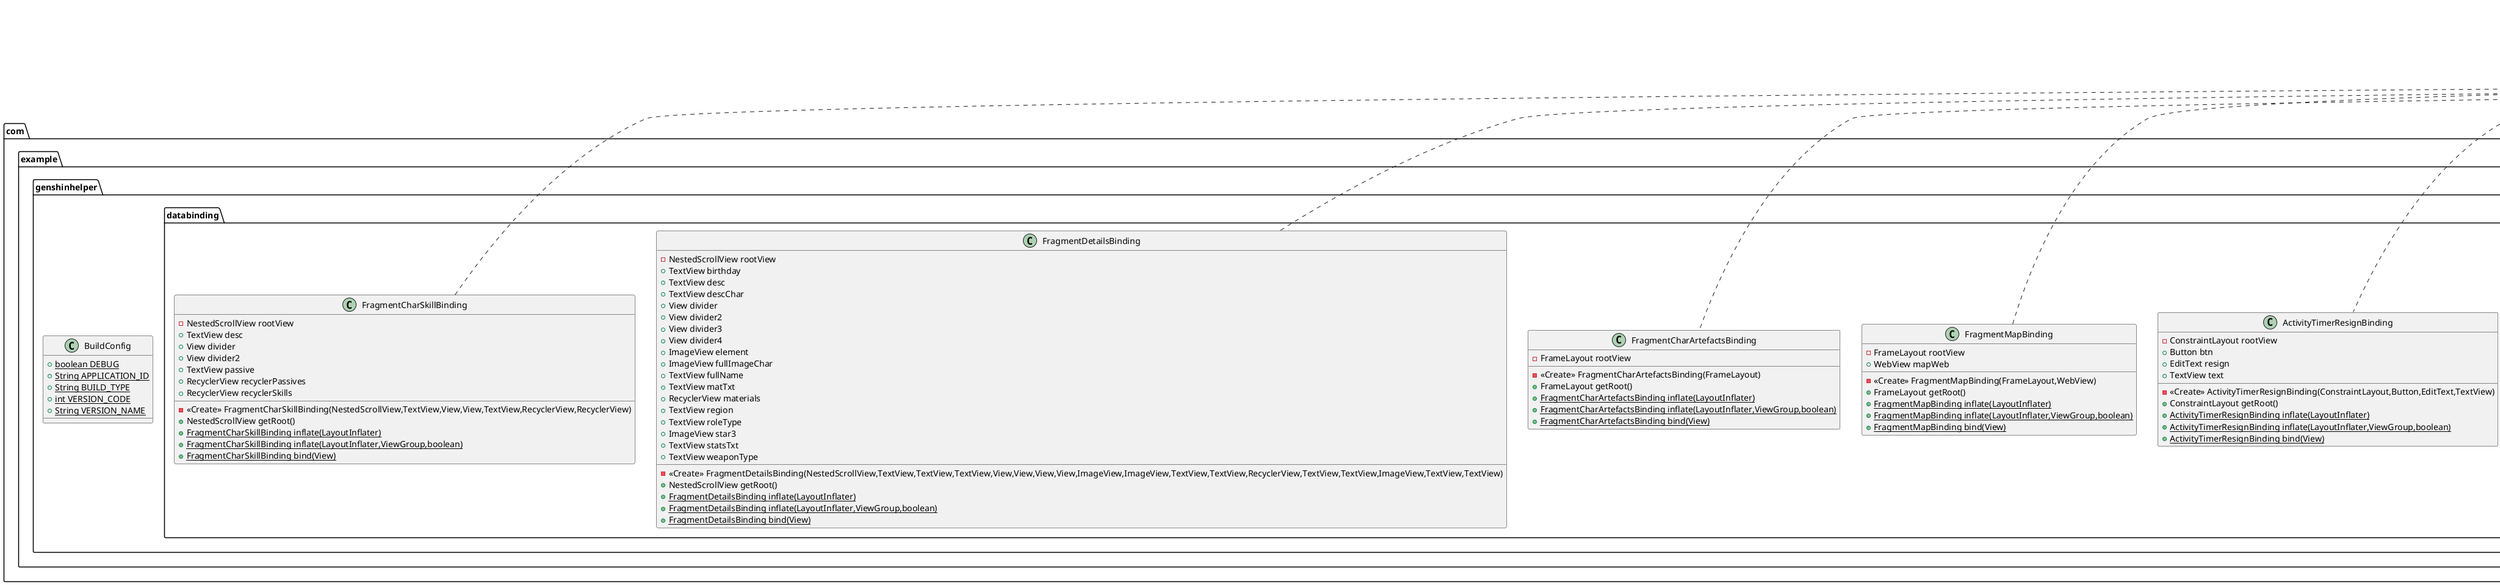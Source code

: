 @startuml
class com.example.genshinhelper.databinding.DialogInputBinding {
- ConstraintLayout rootView
+ Button inputButton
+ EditText inputCode
+ TextView title
- <<Create>> DialogInputBinding(ConstraintLayout,Button,EditText,TextView)
+ ConstraintLayout getRoot()
+ {static} DialogInputBinding inflate(LayoutInflater)
+ {static} DialogInputBinding inflate(LayoutInflater,ViewGroup,boolean)
+ {static} DialogInputBinding bind(View)
}
class com.example.genshinhelper.databinding.ActivityWeaponBinding {
- ConstraintLayout rootView
- <<Create>> ActivityWeaponBinding(ConstraintLayout)
+ ConstraintLayout getRoot()
+ {static} ActivityWeaponBinding inflate(LayoutInflater)
+ {static} ActivityWeaponBinding inflate(LayoutInflater,ViewGroup,boolean)
+ {static} ActivityWeaponBinding bind(View)
}
class com.example.genshinhelper.databinding.ActivityCalculatorBinding {
- NestedScrollView rootView
+ ImageView charImage
+ Spinner charSpinner
+ ImageView elementalBurstImg
+ Spinner elementalBurstSpinner
+ ImageView elementalSkillImg
+ Spinner elementalSkillSpinner
+ TextView levelLabel
+ RecyclerView materialsRecycler
+ ImageView normalAttackImg
+ Spinner normalAttackSpinner
+ RecyclerView recyclerBurst
+ RecyclerView recyclerNormalAtk
+ RecyclerView recyclerSkillAtk
+ Slider slider
- <<Create>> ActivityCalculatorBinding(NestedScrollView,ImageView,Spinner,ImageView,Spinner,ImageView,Spinner,TextView,RecyclerView,ImageView,Spinner,RecyclerView,RecyclerView,RecyclerView,Slider)
+ NestedScrollView getRoot()
+ {static} ActivityCalculatorBinding inflate(LayoutInflater)
+ {static} ActivityCalculatorBinding inflate(LayoutInflater,ViewGroup,boolean)
+ {static} ActivityCalculatorBinding bind(View)
}
class com.example.genshinhelper.databinding.ActivityChangeProfileDataBinding {
- ConstraintLayout rootView
+ Button edit
+ EditText emailChange
+ CircleImageView image
+ EditText loginChange
+ EditText passwordTXTChange
+ Button uploadPhoto
- <<Create>> ActivityChangeProfileDataBinding(ConstraintLayout,Button,EditText,CircleImageView,EditText,EditText,Button)
+ ConstraintLayout getRoot()
+ {static} ActivityChangeProfileDataBinding inflate(LayoutInflater)
+ {static} ActivityChangeProfileDataBinding inflate(LayoutInflater,ViewGroup,boolean)
+ {static} ActivityChangeProfileDataBinding bind(View)
}
class com.example.genshinhelper.databinding.SkillsCardBinding {
- CardView rootView
+ TextView descriptionSkill
+ ImageView imageSkill
+ TextView nameSkill
+ TextView typeSkill
- <<Create>> SkillsCardBinding(CardView,TextView,ImageView,TextView,TextView)
+ CardView getRoot()
+ {static} SkillsCardBinding inflate(LayoutInflater)
+ {static} SkillsCardBinding inflate(LayoutInflater,ViewGroup,boolean)
+ {static} SkillsCardBinding bind(View)
}
class com.example.genshinhelper.databinding.FragmentGameItemsBinding {
- FrameLayout rootView
+ TextView logo
+ SearchView search
+ RecyclerView weaponsRecycler
- <<Create>> FragmentGameItemsBinding(FrameLayout,TextView,SearchView,RecyclerView)
+ FrameLayout getRoot()
+ {static} FragmentGameItemsBinding inflate(LayoutInflater)
+ {static} FragmentGameItemsBinding inflate(LayoutInflater,ViewGroup,boolean)
+ {static} FragmentGameItemsBinding bind(View)
}
class com.example.genshinhelper.databinding.ActivityLoginPageBinding {
- ConstraintLayout rootView
+ ImageView image
+ Button logInButton
+ EditText login
+ EditText password
+ Button regButton
+ TextView text
- <<Create>> ActivityLoginPageBinding(ConstraintLayout,ImageView,Button,EditText,EditText,Button,TextView)
+ ConstraintLayout getRoot()
+ {static} ActivityLoginPageBinding inflate(LayoutInflater)
+ {static} ActivityLoginPageBinding inflate(LayoutInflater,ViewGroup,boolean)
+ {static} ActivityLoginPageBinding bind(View)
}
class com.example.genshinhelper.databinding.WeaponCharCardBinding {
- CardView rootView
+ TextView atkWeapon
+ ImageView imageWeapon
+ TextView nameWeapon
+ ImageView star
+ TextView substatWeapon
- <<Create>> WeaponCharCardBinding(CardView,TextView,ImageView,TextView,ImageView,TextView)
+ CardView getRoot()
+ {static} WeaponCharCardBinding inflate(LayoutInflater)
+ {static} WeaponCharCardBinding inflate(LayoutInflater,ViewGroup,boolean)
+ {static} WeaponCharCardBinding bind(View)
}
class com.example.genshinhelper.databinding.FragmentCharsBinding {
- NestedScrollView rootView
+ CheckBox anemo
+ CheckBox cryo
+ CheckBox dendro
+ CheckBox electro
+ CheckBox geo
+ CheckBox hydro
+ TextView logo
+ CheckBox pyro
+ RecyclerView recyclerView
+ SearchView search
+ ConstraintLayout sort
+ CheckBox star4
+ CheckBox star5
+ TextView title
+ TextView title2
- <<Create>> FragmentCharsBinding(NestedScrollView,CheckBox,CheckBox,CheckBox,CheckBox,CheckBox,CheckBox,TextView,CheckBox,RecyclerView,SearchView,ConstraintLayout,CheckBox,CheckBox,TextView,TextView)
+ NestedScrollView getRoot()
+ {static} FragmentCharsBinding inflate(LayoutInflater)
+ {static} FragmentCharsBinding inflate(LayoutInflater,ViewGroup,boolean)
+ {static} FragmentCharsBinding bind(View)
}
class com.example.genshinhelper.databinding.ActivityMainBinding {
- ConstraintLayout rootView
+ BottomNavigationView bottomMenu
+ FrameLayout fragment
- <<Create>> ActivityMainBinding(ConstraintLayout,BottomNavigationView,FrameLayout)
+ ConstraintLayout getRoot()
+ {static} ActivityMainBinding inflate(LayoutInflater)
+ {static} ActivityMainBinding inflate(LayoutInflater,ViewGroup,boolean)
+ {static} ActivityMainBinding bind(View)
}
class com.example.genshinhelper.databinding.FragmentBlankBinding {
- ConstraintLayout rootView
- <<Create>> FragmentBlankBinding(ConstraintLayout)
+ ConstraintLayout getRoot()
+ {static} FragmentBlankBinding inflate(LayoutInflater)
+ {static} FragmentBlankBinding inflate(LayoutInflater,ViewGroup,boolean)
+ {static} FragmentBlankBinding bind(View)
}
class com.example.genshinhelper.databinding.ActivityDetailsWeaponBinding {
- NestedScrollView rootView
+ TextView desc
+ TextView descChar
+ View divider
+ View divider2
+ View divider3
+ ImageView fullImageWeapon
+ TextView fullNameWeapon
+ TextView matTxt
+ RecyclerView materials
+ ImageView stars
+ TextView weaponType
- <<Create>> ActivityDetailsWeaponBinding(NestedScrollView,TextView,TextView,View,View,View,ImageView,TextView,TextView,RecyclerView,ImageView,TextView)
+ NestedScrollView getRoot()
+ {static} ActivityDetailsWeaponBinding inflate(LayoutInflater)
+ {static} ActivityDetailsWeaponBinding inflate(LayoutInflater,ViewGroup,boolean)
+ {static} ActivityDetailsWeaponBinding bind(View)
}
class com.example.genshinhelper.databinding.ActivityLoadingScreenBinding {
- ConstraintLayout rootView
+ ImageView logo
- <<Create>> ActivityLoadingScreenBinding(ConstraintLayout,ImageView)
+ ConstraintLayout getRoot()
+ {static} ActivityLoadingScreenBinding inflate(LayoutInflater)
+ {static} ActivityLoadingScreenBinding inflate(LayoutInflater,ViewGroup,boolean)
+ {static} ActivityLoadingScreenBinding bind(View)
}
class com.example.genshinhelper.databinding.FragmentProfileBinding {
- NestedScrollView rootView
+ Button changeProfile
+ TextView email
+ RecyclerView favouriteChars
+ TextView login
+ Button logout
+ CircleImageView profileImage
+ ConstraintLayout profileInfo
- <<Create>> FragmentProfileBinding(NestedScrollView,Button,TextView,RecyclerView,TextView,Button,CircleImageView,ConstraintLayout)
+ NestedScrollView getRoot()
+ {static} FragmentProfileBinding inflate(LayoutInflater)
+ {static} FragmentProfileBinding inflate(LayoutInflater,ViewGroup,boolean)
+ {static} FragmentProfileBinding bind(View)
}
class com.example.genshinhelper.databinding.FragmentCharWeaponsBinding {
- NestedScrollView rootView
+ RecyclerView recyclerWeaponChar
- <<Create>> FragmentCharWeaponsBinding(NestedScrollView,RecyclerView)
+ NestedScrollView getRoot()
+ {static} FragmentCharWeaponsBinding inflate(LayoutInflater)
+ {static} FragmentCharWeaponsBinding inflate(LayoutInflater,ViewGroup,boolean)
+ {static} FragmentCharWeaponsBinding bind(View)
}
class com.example.genshinhelper.databinding.CharsCardBinding {
- CardView rootView
+ ImageView imageChar
+ ImageView imageElement
+ TextView nameCharsText
- <<Create>> CharsCardBinding(CardView,ImageView,ImageView,TextView)
+ CardView getRoot()
+ {static} CharsCardBinding inflate(LayoutInflater)
+ {static} CharsCardBinding inflate(LayoutInflater,ViewGroup,boolean)
+ {static} CharsCardBinding bind(View)
}
class com.example.genshinhelper.databinding.ActivityDetailsBinding {
- NestedScrollView rootView
+ TabLayout tabLayout
+ ViewPager2 viewPager2
- <<Create>> ActivityDetailsBinding(NestedScrollView,TabLayout,ViewPager2)
+ NestedScrollView getRoot()
+ {static} ActivityDetailsBinding inflate(LayoutInflater)
+ {static} ActivityDetailsBinding inflate(LayoutInflater,ViewGroup,boolean)
+ {static} ActivityDetailsBinding bind(View)
}
class com.example.genshinhelper.databinding.MaterialsCharCardBinding {
- CardView rootView
+ ImageView image
+ TextView name
+ TextView quantity
- <<Create>> MaterialsCharCardBinding(CardView,ImageView,TextView,TextView)
+ CardView getRoot()
+ {static} MaterialsCharCardBinding inflate(LayoutInflater)
+ {static} MaterialsCharCardBinding inflate(LayoutInflater,ViewGroup,boolean)
+ {static} MaterialsCharCardBinding bind(View)
}
class com.example.genshinhelper.databinding.FragmentMainPageBinding {
- ConstraintLayout rootView
+ Button goToCalculator
+ Button gotoresign
+ RecyclerView talentsDay
+ TextView todayMaterials
+ TextView todayTalents
+ RecyclerView weaponsDay
- <<Create>> FragmentMainPageBinding(ConstraintLayout,Button,Button,RecyclerView,TextView,TextView,RecyclerView)
+ ConstraintLayout getRoot()
+ {static} FragmentMainPageBinding inflate(LayoutInflater)
+ {static} FragmentMainPageBinding inflate(LayoutInflater,ViewGroup,boolean)
+ {static} FragmentMainPageBinding bind(View)
}
class com.example.genshinhelper.databinding.TalentsByDaysMainBinding {
- CardView rootView
+ ImageView imageTalent
+ TextView nameTalentText
- <<Create>> TalentsByDaysMainBinding(CardView,ImageView,TextView)
+ CardView getRoot()
+ {static} TalentsByDaysMainBinding inflate(LayoutInflater)
+ {static} TalentsByDaysMainBinding inflate(LayoutInflater,ViewGroup,boolean)
+ {static} TalentsByDaysMainBinding bind(View)
}
class com.example.genshinhelper.databinding.SortingWindowBinding {
- ConstraintLayout rootView
+ CheckBox anemo
+ CheckBox cryo
+ CheckBox dendro
+ CheckBox electro
+ CheckBox geo
+ CheckBox hydro
+ CheckBox pyro
+ TextView title
- <<Create>> SortingWindowBinding(ConstraintLayout,CheckBox,CheckBox,CheckBox,CheckBox,CheckBox,CheckBox,CheckBox,TextView)
+ ConstraintLayout getRoot()
+ {static} SortingWindowBinding inflate(LayoutInflater)
+ {static} SortingWindowBinding inflate(LayoutInflater,ViewGroup,boolean)
+ {static} SortingWindowBinding bind(View)
}
class com.example.genshinhelper.BuildConfig {
+ {static} boolean DEBUG
+ {static} String APPLICATION_ID
+ {static} String BUILD_TYPE
+ {static} int VERSION_CODE
+ {static} String VERSION_NAME
}
class com.example.genshinhelper.databinding.WeaponCardBinding {
- CardView rootView
+ ImageView imageWeapon
+ TextView nameWeapon
+ ImageView star
- <<Create>> WeaponCardBinding(CardView,ImageView,TextView,ImageView)
+ CardView getRoot()
+ {static} WeaponCardBinding inflate(LayoutInflater)
+ {static} WeaponCardBinding inflate(LayoutInflater,ViewGroup,boolean)
+ {static} WeaponCardBinding bind(View)
}
class com.example.genshinhelper.databinding.ActivityRegisterPageBinding {
- ConstraintLayout rootView
+ EditText confirmPasswordTXT
+ EditText email
+ CircleImageView image
+ EditText login
+ EditText passwordTXT
+ Button regbtn
+ TextView text
+ Button uploadPhoto
- <<Create>> ActivityRegisterPageBinding(ConstraintLayout,EditText,EditText,CircleImageView,EditText,EditText,Button,TextView,Button)
+ ConstraintLayout getRoot()
+ {static} ActivityRegisterPageBinding inflate(LayoutInflater)
+ {static} ActivityRegisterPageBinding inflate(LayoutInflater,ViewGroup,boolean)
+ {static} ActivityRegisterPageBinding bind(View)
}
class com.example.genshinhelper.databinding.ActivityTimerResignBinding {
- ConstraintLayout rootView
+ Button btn
+ EditText resign
+ TextView text
- <<Create>> ActivityTimerResignBinding(ConstraintLayout,Button,EditText,TextView)
+ ConstraintLayout getRoot()
+ {static} ActivityTimerResignBinding inflate(LayoutInflater)
+ {static} ActivityTimerResignBinding inflate(LayoutInflater,ViewGroup,boolean)
+ {static} ActivityTimerResignBinding bind(View)
}
class com.example.genshinhelper.databinding.FragmentMapBinding {
- FrameLayout rootView
+ WebView mapWeb
- <<Create>> FragmentMapBinding(FrameLayout,WebView)
+ FrameLayout getRoot()
+ {static} FragmentMapBinding inflate(LayoutInflater)
+ {static} FragmentMapBinding inflate(LayoutInflater,ViewGroup,boolean)
+ {static} FragmentMapBinding bind(View)
}
class com.example.genshinhelper.databinding.FragmentCharArtefactsBinding {
- FrameLayout rootView
- <<Create>> FragmentCharArtefactsBinding(FrameLayout)
+ FrameLayout getRoot()
+ {static} FragmentCharArtefactsBinding inflate(LayoutInflater)
+ {static} FragmentCharArtefactsBinding inflate(LayoutInflater,ViewGroup,boolean)
+ {static} FragmentCharArtefactsBinding bind(View)
}
class com.example.genshinhelper.databinding.FragmentDetailsBinding {
- NestedScrollView rootView
+ TextView birthday
+ TextView desc
+ TextView descChar
+ View divider
+ View divider2
+ View divider3
+ View divider4
+ ImageView element
+ ImageView fullImageChar
+ TextView fullName
+ TextView matTxt
+ RecyclerView materials
+ TextView region
+ TextView roleType
+ ImageView star3
+ TextView statsTxt
+ TextView weaponType
- <<Create>> FragmentDetailsBinding(NestedScrollView,TextView,TextView,TextView,View,View,View,View,ImageView,ImageView,TextView,TextView,RecyclerView,TextView,TextView,ImageView,TextView,TextView)
+ NestedScrollView getRoot()
+ {static} FragmentDetailsBinding inflate(LayoutInflater)
+ {static} FragmentDetailsBinding inflate(LayoutInflater,ViewGroup,boolean)
+ {static} FragmentDetailsBinding bind(View)
}
class com.example.genshinhelper.databinding.FragmentCharSkillBinding {
- NestedScrollView rootView
+ TextView desc
+ View divider
+ View divider2
+ TextView passive
+ RecyclerView recyclerPassives
+ RecyclerView recyclerSkills
- <<Create>> FragmentCharSkillBinding(NestedScrollView,TextView,View,View,TextView,RecyclerView,RecyclerView)
+ NestedScrollView getRoot()
+ {static} FragmentCharSkillBinding inflate(LayoutInflater)
+ {static} FragmentCharSkillBinding inflate(LayoutInflater,ViewGroup,boolean)
+ {static} FragmentCharSkillBinding bind(View)
}


androidx.viewbinding.ViewBinding <|.. com.example.genshinhelper.databinding.DialogInputBinding
androidx.viewbinding.ViewBinding <|.. com.example.genshinhelper.databinding.ActivityWeaponBinding
androidx.viewbinding.ViewBinding <|.. com.example.genshinhelper.databinding.ActivityCalculatorBinding
androidx.viewbinding.ViewBinding <|.. com.example.genshinhelper.databinding.ActivityChangeProfileDataBinding
androidx.viewbinding.ViewBinding <|.. com.example.genshinhelper.databinding.SkillsCardBinding
androidx.viewbinding.ViewBinding <|.. com.example.genshinhelper.databinding.FragmentGameItemsBinding
androidx.viewbinding.ViewBinding <|.. com.example.genshinhelper.databinding.ActivityLoginPageBinding
androidx.viewbinding.ViewBinding <|.. com.example.genshinhelper.databinding.WeaponCharCardBinding
androidx.viewbinding.ViewBinding <|.. com.example.genshinhelper.databinding.FragmentCharsBinding
androidx.viewbinding.ViewBinding <|.. com.example.genshinhelper.databinding.ActivityMainBinding
androidx.viewbinding.ViewBinding <|.. com.example.genshinhelper.databinding.FragmentBlankBinding
androidx.viewbinding.ViewBinding <|.. com.example.genshinhelper.databinding.ActivityDetailsWeaponBinding
androidx.viewbinding.ViewBinding <|.. com.example.genshinhelper.databinding.ActivityLoadingScreenBinding
androidx.viewbinding.ViewBinding <|.. com.example.genshinhelper.databinding.FragmentProfileBinding
androidx.viewbinding.ViewBinding <|.. com.example.genshinhelper.databinding.FragmentCharWeaponsBinding
androidx.viewbinding.ViewBinding <|.. com.example.genshinhelper.databinding.CharsCardBinding
androidx.viewbinding.ViewBinding <|.. com.example.genshinhelper.databinding.ActivityDetailsBinding
androidx.viewbinding.ViewBinding <|.. com.example.genshinhelper.databinding.MaterialsCharCardBinding
androidx.viewbinding.ViewBinding <|.. com.example.genshinhelper.databinding.FragmentMainPageBinding
androidx.viewbinding.ViewBinding <|.. com.example.genshinhelper.databinding.TalentsByDaysMainBinding
androidx.viewbinding.ViewBinding <|.. com.example.genshinhelper.databinding.SortingWindowBinding
androidx.viewbinding.ViewBinding <|.. com.example.genshinhelper.databinding.WeaponCardBinding
androidx.viewbinding.ViewBinding <|.. com.example.genshinhelper.databinding.ActivityRegisterPageBinding
androidx.viewbinding.ViewBinding <|.. com.example.genshinhelper.databinding.ActivityTimerResignBinding
androidx.viewbinding.ViewBinding <|.. com.example.genshinhelper.databinding.FragmentMapBinding
androidx.viewbinding.ViewBinding <|.. com.example.genshinhelper.databinding.FragmentCharArtefactsBinding
androidx.viewbinding.ViewBinding <|.. com.example.genshinhelper.databinding.FragmentDetailsBinding
androidx.viewbinding.ViewBinding <|.. com.example.genshinhelper.databinding.FragmentCharSkillBinding
@enduml